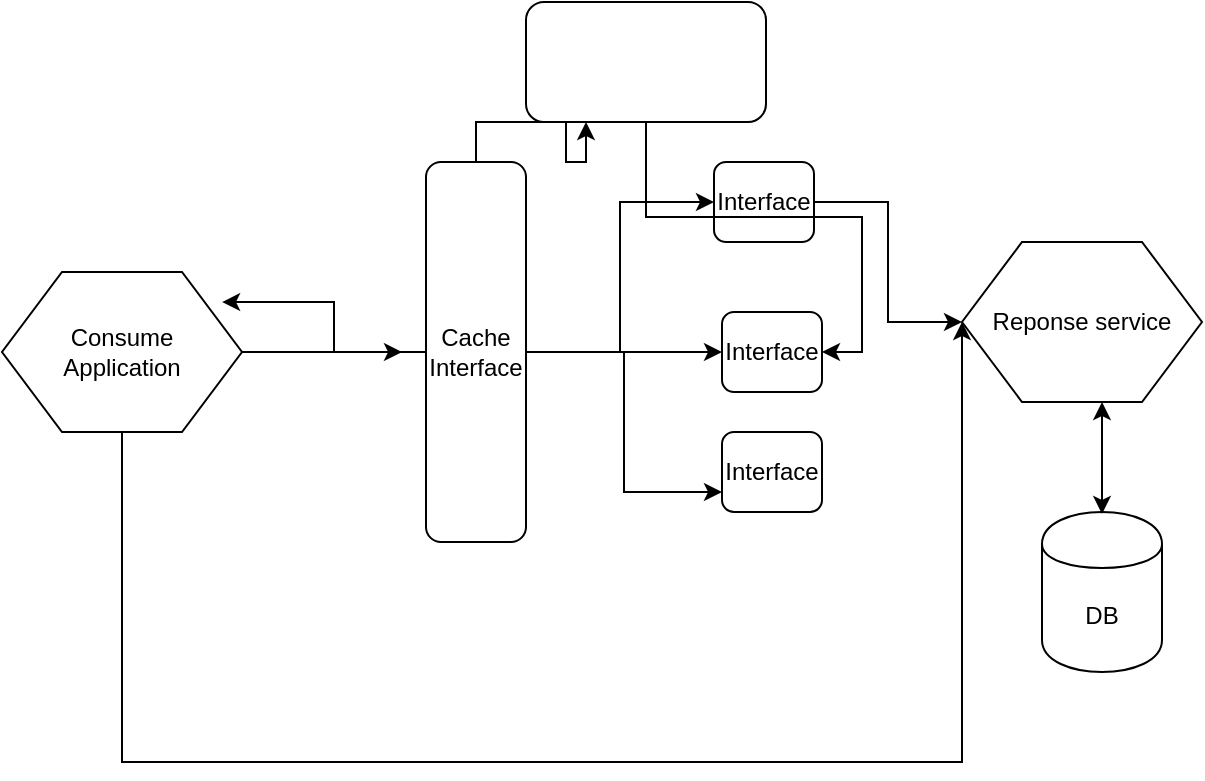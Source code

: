 <mxfile version="13.1.3"><diagram id="-mmfHyHlm4cFprEJybBb" name="Page-1"><mxGraphModel dx="784" dy="419" grid="1" gridSize="10" guides="1" tooltips="1" connect="1" arrows="1" fold="1" page="1" pageScale="1" pageWidth="850" pageHeight="1100" math="0" shadow="0"><root><mxCell id="0"/><mxCell id="1" parent="0"/><mxCell id="OMFJ7iQx4goMVK39gTQA-6" value="" style="edgeStyle=orthogonalEdgeStyle;rounded=0;orthogonalLoop=1;jettySize=auto;html=1;entryX=0;entryY=0.5;entryDx=0;entryDy=0;" edge="1" parent="1" source="OMFJ7iQx4goMVK39gTQA-1" target="OMFJ7iQx4goMVK39gTQA-7"><mxGeometry relative="1" as="geometry"/></mxCell><mxCell id="OMFJ7iQx4goMVK39gTQA-9" style="edgeStyle=orthogonalEdgeStyle;rounded=0;orthogonalLoop=1;jettySize=auto;html=1;entryX=0;entryY=0.5;entryDx=0;entryDy=0;" edge="1" parent="1" source="OMFJ7iQx4goMVK39gTQA-1" target="OMFJ7iQx4goMVK39gTQA-5"><mxGeometry relative="1" as="geometry"/></mxCell><mxCell id="OMFJ7iQx4goMVK39gTQA-10" style="edgeStyle=orthogonalEdgeStyle;rounded=0;orthogonalLoop=1;jettySize=auto;html=1;entryX=0;entryY=0.75;entryDx=0;entryDy=0;" edge="1" parent="1" source="OMFJ7iQx4goMVK39gTQA-1" target="OMFJ7iQx4goMVK39gTQA-8"><mxGeometry relative="1" as="geometry"/></mxCell><mxCell id="OMFJ7iQx4goMVK39gTQA-20" style="edgeStyle=orthogonalEdgeStyle;rounded=0;orthogonalLoop=1;jettySize=auto;html=1;entryX=0.25;entryY=1;entryDx=0;entryDy=0;" edge="1" parent="1" source="OMFJ7iQx4goMVK39gTQA-1" target="OMFJ7iQx4goMVK39gTQA-19"><mxGeometry relative="1" as="geometry"/></mxCell><mxCell id="OMFJ7iQx4goMVK39gTQA-22" style="edgeStyle=orthogonalEdgeStyle;rounded=0;orthogonalLoop=1;jettySize=auto;html=1;entryX=0.917;entryY=0.188;entryDx=0;entryDy=0;entryPerimeter=0;" edge="1" parent="1" source="OMFJ7iQx4goMVK39gTQA-1" target="OMFJ7iQx4goMVK39gTQA-2"><mxGeometry relative="1" as="geometry"/></mxCell><mxCell id="OMFJ7iQx4goMVK39gTQA-1" value="Cache&lt;br&gt;Interface" style="rounded=1;whiteSpace=wrap;html=1;" vertex="1" parent="1"><mxGeometry x="302" y="80" width="50" height="190" as="geometry"/></mxCell><mxCell id="OMFJ7iQx4goMVK39gTQA-14" style="edgeStyle=orthogonalEdgeStyle;rounded=0;orthogonalLoop=1;jettySize=auto;html=1;entryX=0;entryY=0.5;entryDx=0;entryDy=0;" edge="1" parent="1" source="OMFJ7iQx4goMVK39gTQA-5" target="OMFJ7iQx4goMVK39gTQA-11"><mxGeometry relative="1" as="geometry"/></mxCell><mxCell id="OMFJ7iQx4goMVK39gTQA-5" value="Interface" style="rounded=1;whiteSpace=wrap;html=1;" vertex="1" parent="1"><mxGeometry x="446" y="80" width="50" height="40" as="geometry"/></mxCell><mxCell id="OMFJ7iQx4goMVK39gTQA-4" value="" style="edgeStyle=orthogonalEdgeStyle;rounded=0;orthogonalLoop=1;jettySize=auto;html=1;" edge="1" parent="1" source="OMFJ7iQx4goMVK39gTQA-2"><mxGeometry relative="1" as="geometry"><mxPoint x="290" y="175" as="targetPoint"/></mxGeometry></mxCell><mxCell id="OMFJ7iQx4goMVK39gTQA-17" style="edgeStyle=orthogonalEdgeStyle;rounded=0;orthogonalLoop=1;jettySize=auto;html=1;entryX=0;entryY=0.5;entryDx=0;entryDy=0;" edge="1" parent="1" source="OMFJ7iQx4goMVK39gTQA-2" target="OMFJ7iQx4goMVK39gTQA-11"><mxGeometry relative="1" as="geometry"><Array as="points"><mxPoint x="150" y="380"/><mxPoint x="570" y="380"/></Array></mxGeometry></mxCell><mxCell id="OMFJ7iQx4goMVK39gTQA-2" value="Consume&lt;br&gt;Application" style="shape=hexagon;perimeter=hexagonPerimeter2;whiteSpace=wrap;html=1;" vertex="1" parent="1"><mxGeometry x="90" y="135" width="120" height="80" as="geometry"/></mxCell><mxCell id="OMFJ7iQx4goMVK39gTQA-7" value="Interface" style="rounded=1;whiteSpace=wrap;html=1;" vertex="1" parent="1"><mxGeometry x="450" y="155" width="50" height="40" as="geometry"/></mxCell><mxCell id="OMFJ7iQx4goMVK39gTQA-8" value="Interface" style="rounded=1;whiteSpace=wrap;html=1;" vertex="1" parent="1"><mxGeometry x="450" y="215" width="50" height="40" as="geometry"/></mxCell><mxCell id="OMFJ7iQx4goMVK39gTQA-11" value="Reponse service" style="shape=hexagon;perimeter=hexagonPerimeter2;whiteSpace=wrap;html=1;" vertex="1" parent="1"><mxGeometry x="570" y="120" width="120" height="80" as="geometry"/></mxCell><mxCell id="OMFJ7iQx4goMVK39gTQA-15" value="DB" style="shape=cylinder;whiteSpace=wrap;html=1;boundedLbl=1;backgroundOutline=1;" vertex="1" parent="1"><mxGeometry x="610" y="255" width="60" height="80" as="geometry"/></mxCell><mxCell id="OMFJ7iQx4goMVK39gTQA-16" value="" style="endArrow=classic;startArrow=classic;html=1;" edge="1" parent="1"><mxGeometry width="50" height="50" relative="1" as="geometry"><mxPoint x="640" y="256" as="sourcePoint"/><mxPoint x="640" y="200" as="targetPoint"/></mxGeometry></mxCell><mxCell id="OMFJ7iQx4goMVK39gTQA-21" style="edgeStyle=orthogonalEdgeStyle;rounded=0;orthogonalLoop=1;jettySize=auto;html=1;entryX=1;entryY=0.5;entryDx=0;entryDy=0;" edge="1" parent="1" source="OMFJ7iQx4goMVK39gTQA-19" target="OMFJ7iQx4goMVK39gTQA-7"><mxGeometry relative="1" as="geometry"/></mxCell><mxCell id="OMFJ7iQx4goMVK39gTQA-19" value="" style="rounded=1;whiteSpace=wrap;html=1;" vertex="1" parent="1"><mxGeometry x="352" width="120" height="60" as="geometry"/></mxCell></root></mxGraphModel></diagram></mxfile>